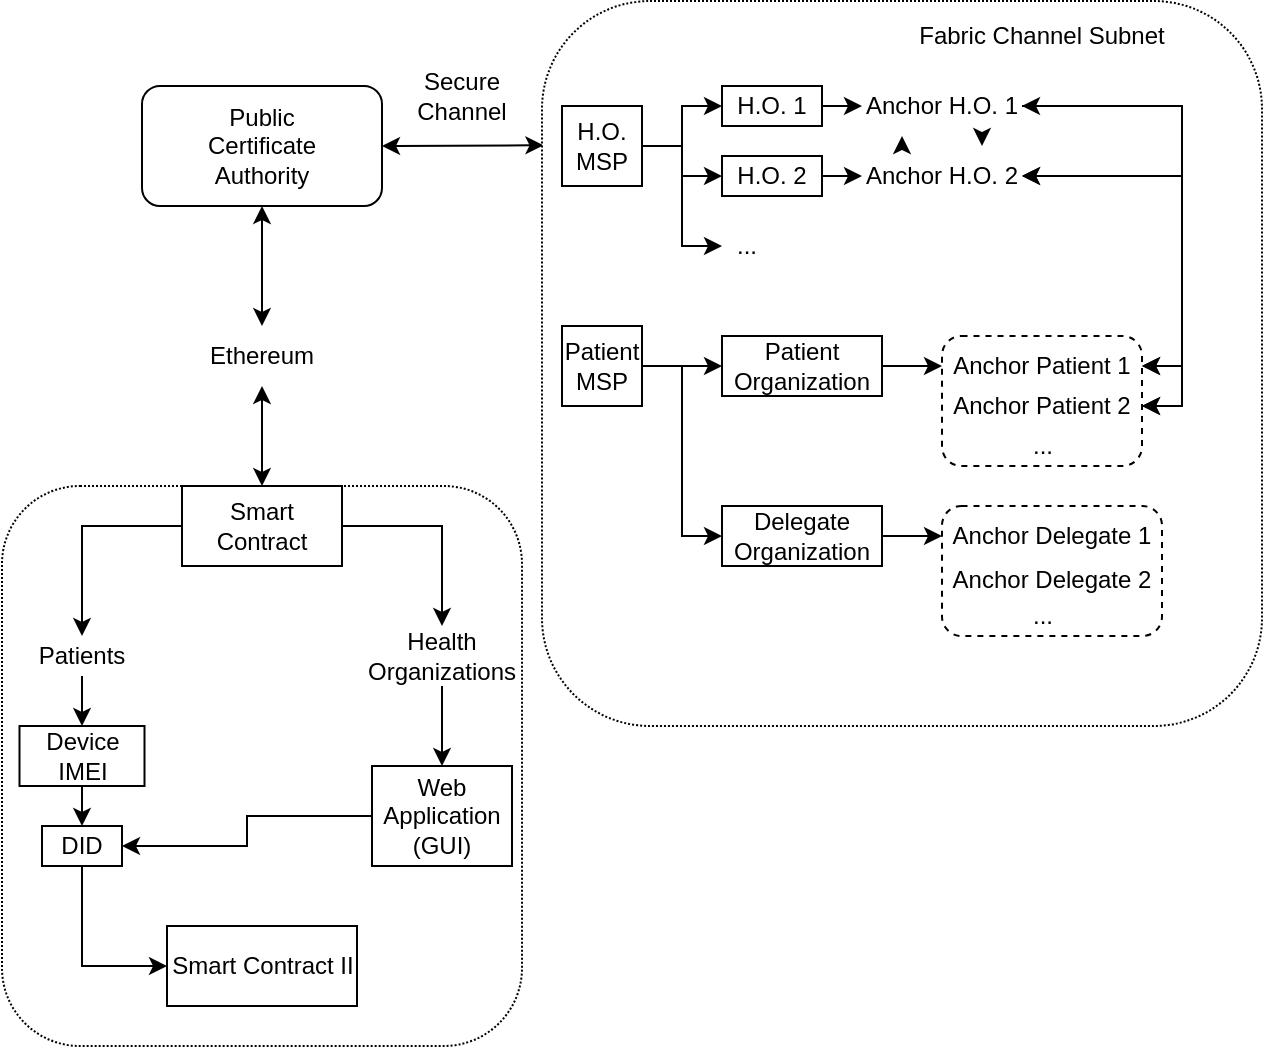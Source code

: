 <mxfile version="21.0.2" type="github">
  <diagram name="Page-1" id="hzSOFeTqwSm7YmFWf-Gk">
    <mxGraphModel dx="820" dy="948" grid="1" gridSize="10" guides="1" tooltips="1" connect="1" arrows="1" fold="1" page="1" pageScale="1" pageWidth="850" pageHeight="1100" math="0" shadow="0">
      <root>
        <mxCell id="0" />
        <mxCell id="1" parent="0" />
        <mxCell id="TEp5_pFMS3t9FEj-quZ2-1" value="Public&lt;br&gt;Certificate&lt;br&gt;Authority" style="rounded=1;whiteSpace=wrap;html=1;" parent="1" vertex="1">
          <mxGeometry x="120" y="160" width="120" height="60" as="geometry" />
        </mxCell>
        <mxCell id="TEp5_pFMS3t9FEj-quZ2-3" value="" style="endArrow=classic;startArrow=classic;html=1;rounded=0;exitX=1;exitY=0.5;exitDx=0;exitDy=0;entryX=0.002;entryY=0.199;entryDx=0;entryDy=0;entryPerimeter=0;" parent="1" source="TEp5_pFMS3t9FEj-quZ2-1" edge="1" target="Y1CFVkIWuGub_H-9LGFk-16">
          <mxGeometry width="50" height="50" relative="1" as="geometry">
            <mxPoint x="370" y="330" as="sourcePoint" />
            <mxPoint x="320" y="255" as="targetPoint" />
          </mxGeometry>
        </mxCell>
        <mxCell id="miQHbOXTjicGSUZQ8w8e-1" value="Secure Channel" style="text;strokeColor=none;align=center;fillColor=none;html=1;verticalAlign=middle;whiteSpace=wrap;rounded=0;" parent="1" vertex="1">
          <mxGeometry x="250" y="150" width="60" height="30" as="geometry" />
        </mxCell>
        <mxCell id="miQHbOXTjicGSUZQ8w8e-2" value="" style="endArrow=classic;startArrow=classic;html=1;rounded=0;entryX=0.5;entryY=1;entryDx=0;entryDy=0;" parent="1" target="TEp5_pFMS3t9FEj-quZ2-1" edge="1">
          <mxGeometry width="50" height="50" relative="1" as="geometry">
            <mxPoint x="180" y="280" as="sourcePoint" />
            <mxPoint x="205" y="250" as="targetPoint" />
          </mxGeometry>
        </mxCell>
        <mxCell id="miQHbOXTjicGSUZQ8w8e-3" value="Ethereum" style="text;strokeColor=none;align=center;fillColor=none;html=1;verticalAlign=middle;whiteSpace=wrap;rounded=0;" parent="1" vertex="1">
          <mxGeometry x="150" y="280" width="60" height="30" as="geometry" />
        </mxCell>
        <mxCell id="miQHbOXTjicGSUZQ8w8e-4" value="" style="endArrow=classic;startArrow=classic;html=1;rounded=0;entryX=0.5;entryY=1;entryDx=0;entryDy=0;" parent="1" target="miQHbOXTjicGSUZQ8w8e-3" edge="1">
          <mxGeometry width="50" height="50" relative="1" as="geometry">
            <mxPoint x="180" y="360" as="sourcePoint" />
            <mxPoint x="180" y="320" as="targetPoint" />
          </mxGeometry>
        </mxCell>
        <mxCell id="miQHbOXTjicGSUZQ8w8e-5" value="" style="rounded=1;whiteSpace=wrap;html=1;dashed=1;dashPattern=1 1;" parent="1" vertex="1">
          <mxGeometry x="50" y="360" width="260" height="280" as="geometry" />
        </mxCell>
        <mxCell id="Y1CFVkIWuGub_H-9LGFk-11" style="edgeStyle=orthogonalEdgeStyle;rounded=0;orthogonalLoop=1;jettySize=auto;html=1;exitX=0.5;exitY=1;exitDx=0;exitDy=0;entryX=0.5;entryY=0;entryDx=0;entryDy=0;" edge="1" parent="1" source="miQHbOXTjicGSUZQ8w8e-6" target="Y1CFVkIWuGub_H-9LGFk-1">
          <mxGeometry relative="1" as="geometry" />
        </mxCell>
        <mxCell id="miQHbOXTjicGSUZQ8w8e-6" value="Patients" style="text;strokeColor=none;align=center;fillColor=none;html=1;verticalAlign=middle;whiteSpace=wrap;rounded=0;" parent="1" vertex="1">
          <mxGeometry x="60" y="435" width="60" height="20" as="geometry" />
        </mxCell>
        <mxCell id="Y1CFVkIWuGub_H-9LGFk-10" style="edgeStyle=orthogonalEdgeStyle;rounded=0;orthogonalLoop=1;jettySize=auto;html=1;exitX=0.5;exitY=1;exitDx=0;exitDy=0;entryX=0.5;entryY=0;entryDx=0;entryDy=0;" edge="1" parent="1" source="miQHbOXTjicGSUZQ8w8e-7" target="miQHbOXTjicGSUZQ8w8e-16">
          <mxGeometry relative="1" as="geometry" />
        </mxCell>
        <mxCell id="miQHbOXTjicGSUZQ8w8e-7" value="Health Organizations" style="text;strokeColor=none;align=center;fillColor=none;html=1;verticalAlign=middle;whiteSpace=wrap;rounded=0;" parent="1" vertex="1">
          <mxGeometry x="240" y="430" width="60" height="30" as="geometry" />
        </mxCell>
        <mxCell id="Y1CFVkIWuGub_H-9LGFk-8" style="edgeStyle=orthogonalEdgeStyle;rounded=0;orthogonalLoop=1;jettySize=auto;html=1;exitX=0;exitY=0.5;exitDx=0;exitDy=0;entryX=0.5;entryY=0;entryDx=0;entryDy=0;" edge="1" parent="1" source="miQHbOXTjicGSUZQ8w8e-9" target="miQHbOXTjicGSUZQ8w8e-6">
          <mxGeometry relative="1" as="geometry" />
        </mxCell>
        <mxCell id="Y1CFVkIWuGub_H-9LGFk-9" style="edgeStyle=orthogonalEdgeStyle;rounded=0;orthogonalLoop=1;jettySize=auto;html=1;exitX=1;exitY=0.5;exitDx=0;exitDy=0;entryX=0.5;entryY=0;entryDx=0;entryDy=0;" edge="1" parent="1" source="miQHbOXTjicGSUZQ8w8e-9" target="miQHbOXTjicGSUZQ8w8e-7">
          <mxGeometry relative="1" as="geometry" />
        </mxCell>
        <mxCell id="miQHbOXTjicGSUZQ8w8e-9" value="Smart Contract" style="rounded=0;whiteSpace=wrap;html=1;" parent="1" vertex="1">
          <mxGeometry x="140" y="360" width="80" height="40" as="geometry" />
        </mxCell>
        <mxCell id="Y1CFVkIWuGub_H-9LGFk-13" style="edgeStyle=orthogonalEdgeStyle;rounded=0;orthogonalLoop=1;jettySize=auto;html=1;exitX=0;exitY=0.5;exitDx=0;exitDy=0;entryX=1;entryY=0.5;entryDx=0;entryDy=0;" edge="1" parent="1" source="miQHbOXTjicGSUZQ8w8e-16" target="Y1CFVkIWuGub_H-9LGFk-4">
          <mxGeometry relative="1" as="geometry" />
        </mxCell>
        <mxCell id="miQHbOXTjicGSUZQ8w8e-16" value="Web Application&lt;br&gt;(GUI)" style="rounded=0;whiteSpace=wrap;html=1;" parent="1" vertex="1">
          <mxGeometry x="235" y="500" width="70" height="50" as="geometry" />
        </mxCell>
        <mxCell id="Y1CFVkIWuGub_H-9LGFk-12" style="edgeStyle=orthogonalEdgeStyle;rounded=0;orthogonalLoop=1;jettySize=auto;html=1;exitX=0.5;exitY=1;exitDx=0;exitDy=0;entryX=0.5;entryY=0;entryDx=0;entryDy=0;" edge="1" parent="1" source="Y1CFVkIWuGub_H-9LGFk-1" target="Y1CFVkIWuGub_H-9LGFk-4">
          <mxGeometry relative="1" as="geometry" />
        </mxCell>
        <mxCell id="Y1CFVkIWuGub_H-9LGFk-1" value="Device IMEI" style="rounded=0;whiteSpace=wrap;html=1;" vertex="1" parent="1">
          <mxGeometry x="58.75" y="480" width="62.5" height="30" as="geometry" />
        </mxCell>
        <mxCell id="Y1CFVkIWuGub_H-9LGFk-7" style="edgeStyle=orthogonalEdgeStyle;rounded=0;orthogonalLoop=1;jettySize=auto;html=1;exitX=0.5;exitY=1;exitDx=0;exitDy=0;entryX=0;entryY=0.5;entryDx=0;entryDy=0;" edge="1" parent="1" source="Y1CFVkIWuGub_H-9LGFk-4" target="Y1CFVkIWuGub_H-9LGFk-6">
          <mxGeometry relative="1" as="geometry" />
        </mxCell>
        <mxCell id="Y1CFVkIWuGub_H-9LGFk-4" value="DID" style="rounded=0;whiteSpace=wrap;html=1;" vertex="1" parent="1">
          <mxGeometry x="70" y="530" width="40" height="20" as="geometry" />
        </mxCell>
        <mxCell id="Y1CFVkIWuGub_H-9LGFk-6" value="Smart Contract II" style="rounded=0;whiteSpace=wrap;html=1;" vertex="1" parent="1">
          <mxGeometry x="132.5" y="580" width="95" height="40" as="geometry" />
        </mxCell>
        <mxCell id="Y1CFVkIWuGub_H-9LGFk-14" value="" style="whiteSpace=wrap;html=1;aspect=fixed;" vertex="1" parent="1">
          <mxGeometry x="360" y="180" width="40" height="40" as="geometry" />
        </mxCell>
        <mxCell id="Y1CFVkIWuGub_H-9LGFk-16" value="" style="rounded=1;whiteSpace=wrap;html=1;dashed=1;dashPattern=1 1;" vertex="1" parent="1">
          <mxGeometry x="320" y="117.5" width="360" height="362.5" as="geometry" />
        </mxCell>
        <mxCell id="Y1CFVkIWuGub_H-9LGFk-17" value="Fabric Channel Subnet" style="text;strokeColor=none;align=center;fillColor=none;html=1;verticalAlign=middle;whiteSpace=wrap;rounded=0;" vertex="1" parent="1">
          <mxGeometry x="500" y="120" width="140" height="30" as="geometry" />
        </mxCell>
        <mxCell id="Y1CFVkIWuGub_H-9LGFk-19" style="edgeStyle=orthogonalEdgeStyle;rounded=0;orthogonalLoop=1;jettySize=auto;html=1;exitX=1;exitY=0.5;exitDx=0;exitDy=0;entryX=0;entryY=0.5;entryDx=0;entryDy=0;" edge="1" parent="1" source="Y1CFVkIWuGub_H-9LGFk-18" target="Y1CFVkIWuGub_H-9LGFk-20">
          <mxGeometry relative="1" as="geometry" />
        </mxCell>
        <mxCell id="Y1CFVkIWuGub_H-9LGFk-23" style="edgeStyle=orthogonalEdgeStyle;rounded=0;orthogonalLoop=1;jettySize=auto;html=1;exitX=1;exitY=0.5;exitDx=0;exitDy=0;entryX=0;entryY=0.5;entryDx=0;entryDy=0;" edge="1" parent="1" source="Y1CFVkIWuGub_H-9LGFk-18" target="Y1CFVkIWuGub_H-9LGFk-21">
          <mxGeometry relative="1" as="geometry" />
        </mxCell>
        <mxCell id="Y1CFVkIWuGub_H-9LGFk-67" style="edgeStyle=orthogonalEdgeStyle;rounded=0;orthogonalLoop=1;jettySize=auto;html=1;exitX=1;exitY=0.5;exitDx=0;exitDy=0;entryX=0;entryY=0.5;entryDx=0;entryDy=0;" edge="1" parent="1" source="Y1CFVkIWuGub_H-9LGFk-18" target="Y1CFVkIWuGub_H-9LGFk-66">
          <mxGeometry relative="1" as="geometry" />
        </mxCell>
        <mxCell id="Y1CFVkIWuGub_H-9LGFk-18" value="H.O.&lt;br&gt;MSP" style="whiteSpace=wrap;html=1;aspect=fixed;" vertex="1" parent="1">
          <mxGeometry x="330" y="170" width="40" height="40" as="geometry" />
        </mxCell>
        <mxCell id="Y1CFVkIWuGub_H-9LGFk-34" style="edgeStyle=orthogonalEdgeStyle;rounded=0;orthogonalLoop=1;jettySize=auto;html=1;exitX=1;exitY=0.5;exitDx=0;exitDy=0;entryX=0;entryY=0.5;entryDx=0;entryDy=0;" edge="1" parent="1" source="Y1CFVkIWuGub_H-9LGFk-20" target="Y1CFVkIWuGub_H-9LGFk-28">
          <mxGeometry relative="1" as="geometry" />
        </mxCell>
        <mxCell id="Y1CFVkIWuGub_H-9LGFk-20" value="H.O. 1" style="rounded=0;whiteSpace=wrap;html=1;" vertex="1" parent="1">
          <mxGeometry x="410" y="160" width="50" height="20" as="geometry" />
        </mxCell>
        <mxCell id="Y1CFVkIWuGub_H-9LGFk-35" style="edgeStyle=orthogonalEdgeStyle;rounded=0;orthogonalLoop=1;jettySize=auto;html=1;exitX=1;exitY=0.5;exitDx=0;exitDy=0;entryX=0;entryY=0.5;entryDx=0;entryDy=0;" edge="1" parent="1" source="Y1CFVkIWuGub_H-9LGFk-21" target="Y1CFVkIWuGub_H-9LGFk-29">
          <mxGeometry relative="1" as="geometry" />
        </mxCell>
        <mxCell id="Y1CFVkIWuGub_H-9LGFk-21" value="H.O. 2" style="rounded=0;whiteSpace=wrap;html=1;" vertex="1" parent="1">
          <mxGeometry x="410" y="195" width="50" height="20" as="geometry" />
        </mxCell>
        <mxCell id="Y1CFVkIWuGub_H-9LGFk-32" style="edgeStyle=orthogonalEdgeStyle;rounded=0;orthogonalLoop=1;jettySize=auto;html=1;exitX=0.75;exitY=1;exitDx=0;exitDy=0;entryX=0.75;entryY=0;entryDx=0;entryDy=0;" edge="1" parent="1" source="Y1CFVkIWuGub_H-9LGFk-28" target="Y1CFVkIWuGub_H-9LGFk-29">
          <mxGeometry relative="1" as="geometry" />
        </mxCell>
        <mxCell id="Y1CFVkIWuGub_H-9LGFk-62" style="edgeStyle=orthogonalEdgeStyle;rounded=0;orthogonalLoop=1;jettySize=auto;html=1;exitX=1;exitY=0.5;exitDx=0;exitDy=0;entryX=1;entryY=0.5;entryDx=0;entryDy=0;" edge="1" parent="1" source="Y1CFVkIWuGub_H-9LGFk-28" target="Y1CFVkIWuGub_H-9LGFk-58">
          <mxGeometry relative="1" as="geometry" />
        </mxCell>
        <mxCell id="Y1CFVkIWuGub_H-9LGFk-28" value="Anchor H.O. 1" style="text;strokeColor=none;align=center;fillColor=none;html=1;verticalAlign=middle;whiteSpace=wrap;rounded=0;" vertex="1" parent="1">
          <mxGeometry x="480" y="155" width="80" height="30" as="geometry" />
        </mxCell>
        <mxCell id="Y1CFVkIWuGub_H-9LGFk-48" style="edgeStyle=orthogonalEdgeStyle;rounded=0;orthogonalLoop=1;jettySize=auto;html=1;exitX=1;exitY=0.5;exitDx=0;exitDy=0;entryX=1;entryY=0.5;entryDx=0;entryDy=0;startArrow=classic;startFill=1;" edge="1" parent="1" source="Y1CFVkIWuGub_H-9LGFk-28" target="Y1CFVkIWuGub_H-9LGFk-45">
          <mxGeometry relative="1" as="geometry" />
        </mxCell>
        <mxCell id="Y1CFVkIWuGub_H-9LGFk-33" style="edgeStyle=orthogonalEdgeStyle;rounded=0;orthogonalLoop=1;jettySize=auto;html=1;exitX=0.25;exitY=0;exitDx=0;exitDy=0;entryX=0.25;entryY=1;entryDx=0;entryDy=0;" edge="1" parent="1" source="Y1CFVkIWuGub_H-9LGFk-29" target="Y1CFVkIWuGub_H-9LGFk-28">
          <mxGeometry relative="1" as="geometry" />
        </mxCell>
        <mxCell id="Y1CFVkIWuGub_H-9LGFk-60" style="edgeStyle=orthogonalEdgeStyle;rounded=0;orthogonalLoop=1;jettySize=auto;html=1;exitX=1;exitY=0.5;exitDx=0;exitDy=0;entryX=1;entryY=0.5;entryDx=0;entryDy=0;startArrow=classic;startFill=1;" edge="1" parent="1" source="Y1CFVkIWuGub_H-9LGFk-29" target="Y1CFVkIWuGub_H-9LGFk-58">
          <mxGeometry relative="1" as="geometry" />
        </mxCell>
        <mxCell id="Y1CFVkIWuGub_H-9LGFk-29" value="Anchor H.O. 2" style="text;strokeColor=none;align=center;fillColor=none;html=1;verticalAlign=middle;whiteSpace=wrap;rounded=0;" vertex="1" parent="1">
          <mxGeometry x="480" y="190" width="80" height="30" as="geometry" />
        </mxCell>
        <mxCell id="Y1CFVkIWuGub_H-9LGFk-47" style="edgeStyle=orthogonalEdgeStyle;rounded=0;orthogonalLoop=1;jettySize=auto;html=1;exitX=1;exitY=0.5;exitDx=0;exitDy=0;entryX=1;entryY=0.5;entryDx=0;entryDy=0;startArrow=classic;startFill=1;" edge="1" parent="1" source="Y1CFVkIWuGub_H-9LGFk-29" target="Y1CFVkIWuGub_H-9LGFk-45">
          <mxGeometry relative="1" as="geometry" />
        </mxCell>
        <mxCell id="Y1CFVkIWuGub_H-9LGFk-44" style="edgeStyle=orthogonalEdgeStyle;rounded=0;orthogonalLoop=1;jettySize=auto;html=1;exitX=1;exitY=0.5;exitDx=0;exitDy=0;entryX=0;entryY=0.5;entryDx=0;entryDy=0;" edge="1" parent="1" source="Y1CFVkIWuGub_H-9LGFk-42" target="Y1CFVkIWuGub_H-9LGFk-43">
          <mxGeometry relative="1" as="geometry" />
        </mxCell>
        <mxCell id="Y1CFVkIWuGub_H-9LGFk-65" style="edgeStyle=orthogonalEdgeStyle;rounded=0;orthogonalLoop=1;jettySize=auto;html=1;exitX=1;exitY=0.5;exitDx=0;exitDy=0;entryX=0;entryY=0.5;entryDx=0;entryDy=0;" edge="1" parent="1" source="Y1CFVkIWuGub_H-9LGFk-42" target="Y1CFVkIWuGub_H-9LGFk-64">
          <mxGeometry relative="1" as="geometry" />
        </mxCell>
        <mxCell id="Y1CFVkIWuGub_H-9LGFk-42" value="Patient&lt;br&gt;MSP" style="whiteSpace=wrap;html=1;aspect=fixed;" vertex="1" parent="1">
          <mxGeometry x="330" y="280" width="40" height="40" as="geometry" />
        </mxCell>
        <mxCell id="Y1CFVkIWuGub_H-9LGFk-49" style="edgeStyle=orthogonalEdgeStyle;rounded=0;orthogonalLoop=1;jettySize=auto;html=1;exitX=1;exitY=0.5;exitDx=0;exitDy=0;entryX=0;entryY=0.5;entryDx=0;entryDy=0;" edge="1" parent="1" source="Y1CFVkIWuGub_H-9LGFk-43" target="Y1CFVkIWuGub_H-9LGFk-45">
          <mxGeometry relative="1" as="geometry" />
        </mxCell>
        <mxCell id="Y1CFVkIWuGub_H-9LGFk-43" value="Patient Organization" style="rounded=0;whiteSpace=wrap;html=1;" vertex="1" parent="1">
          <mxGeometry x="410" y="285" width="80" height="30" as="geometry" />
        </mxCell>
        <mxCell id="Y1CFVkIWuGub_H-9LGFk-50" value="" style="rounded=1;whiteSpace=wrap;html=1;dashed=1;" vertex="1" parent="1">
          <mxGeometry x="520" y="285" width="100" height="65" as="geometry" />
        </mxCell>
        <mxCell id="Y1CFVkIWuGub_H-9LGFk-45" value="Anchor Patient 1" style="text;strokeColor=none;align=center;fillColor=none;html=1;verticalAlign=middle;whiteSpace=wrap;rounded=0;" vertex="1" parent="1">
          <mxGeometry x="520" y="285" width="100" height="30" as="geometry" />
        </mxCell>
        <mxCell id="Y1CFVkIWuGub_H-9LGFk-56" value="..." style="text;strokeColor=none;align=center;fillColor=none;html=1;verticalAlign=middle;whiteSpace=wrap;rounded=0;" vertex="1" parent="1">
          <mxGeometry x="557.5" y="330" width="25" height="20" as="geometry" />
        </mxCell>
        <mxCell id="Y1CFVkIWuGub_H-9LGFk-58" value="Anchor Patient 2" style="text;strokeColor=none;align=center;fillColor=none;html=1;verticalAlign=middle;whiteSpace=wrap;rounded=0;" vertex="1" parent="1">
          <mxGeometry x="520" y="305" width="100" height="30" as="geometry" />
        </mxCell>
        <mxCell id="Y1CFVkIWuGub_H-9LGFk-72" style="edgeStyle=orthogonalEdgeStyle;rounded=0;orthogonalLoop=1;jettySize=auto;html=1;exitX=1;exitY=0.5;exitDx=0;exitDy=0;" edge="1" parent="1" source="Y1CFVkIWuGub_H-9LGFk-64" target="Y1CFVkIWuGub_H-9LGFk-71">
          <mxGeometry relative="1" as="geometry" />
        </mxCell>
        <mxCell id="Y1CFVkIWuGub_H-9LGFk-64" value="Delegate Organization" style="rounded=0;whiteSpace=wrap;html=1;" vertex="1" parent="1">
          <mxGeometry x="410" y="370" width="80" height="30" as="geometry" />
        </mxCell>
        <mxCell id="Y1CFVkIWuGub_H-9LGFk-66" value="..." style="text;strokeColor=none;align=center;fillColor=none;html=1;verticalAlign=middle;whiteSpace=wrap;rounded=0;" vertex="1" parent="1">
          <mxGeometry x="410" y="230" width="25" height="20" as="geometry" />
        </mxCell>
        <mxCell id="Y1CFVkIWuGub_H-9LGFk-68" value="" style="rounded=1;whiteSpace=wrap;html=1;dashed=1;" vertex="1" parent="1">
          <mxGeometry x="520" y="370" width="110" height="65" as="geometry" />
        </mxCell>
        <mxCell id="Y1CFVkIWuGub_H-9LGFk-71" value="Anchor Delegate 1" style="text;strokeColor=none;align=center;fillColor=none;html=1;verticalAlign=middle;whiteSpace=wrap;rounded=0;" vertex="1" parent="1">
          <mxGeometry x="520" y="370" width="110" height="30" as="geometry" />
        </mxCell>
        <mxCell id="Y1CFVkIWuGub_H-9LGFk-73" value="Anchor Delegate 2" style="text;strokeColor=none;align=center;fillColor=none;html=1;verticalAlign=middle;whiteSpace=wrap;rounded=0;" vertex="1" parent="1">
          <mxGeometry x="520" y="391.5" width="110" height="30" as="geometry" />
        </mxCell>
        <mxCell id="Y1CFVkIWuGub_H-9LGFk-74" value="..." style="text;strokeColor=none;align=center;fillColor=none;html=1;verticalAlign=middle;whiteSpace=wrap;rounded=0;" vertex="1" parent="1">
          <mxGeometry x="557.5" y="415" width="25" height="20" as="geometry" />
        </mxCell>
      </root>
    </mxGraphModel>
  </diagram>
</mxfile>
